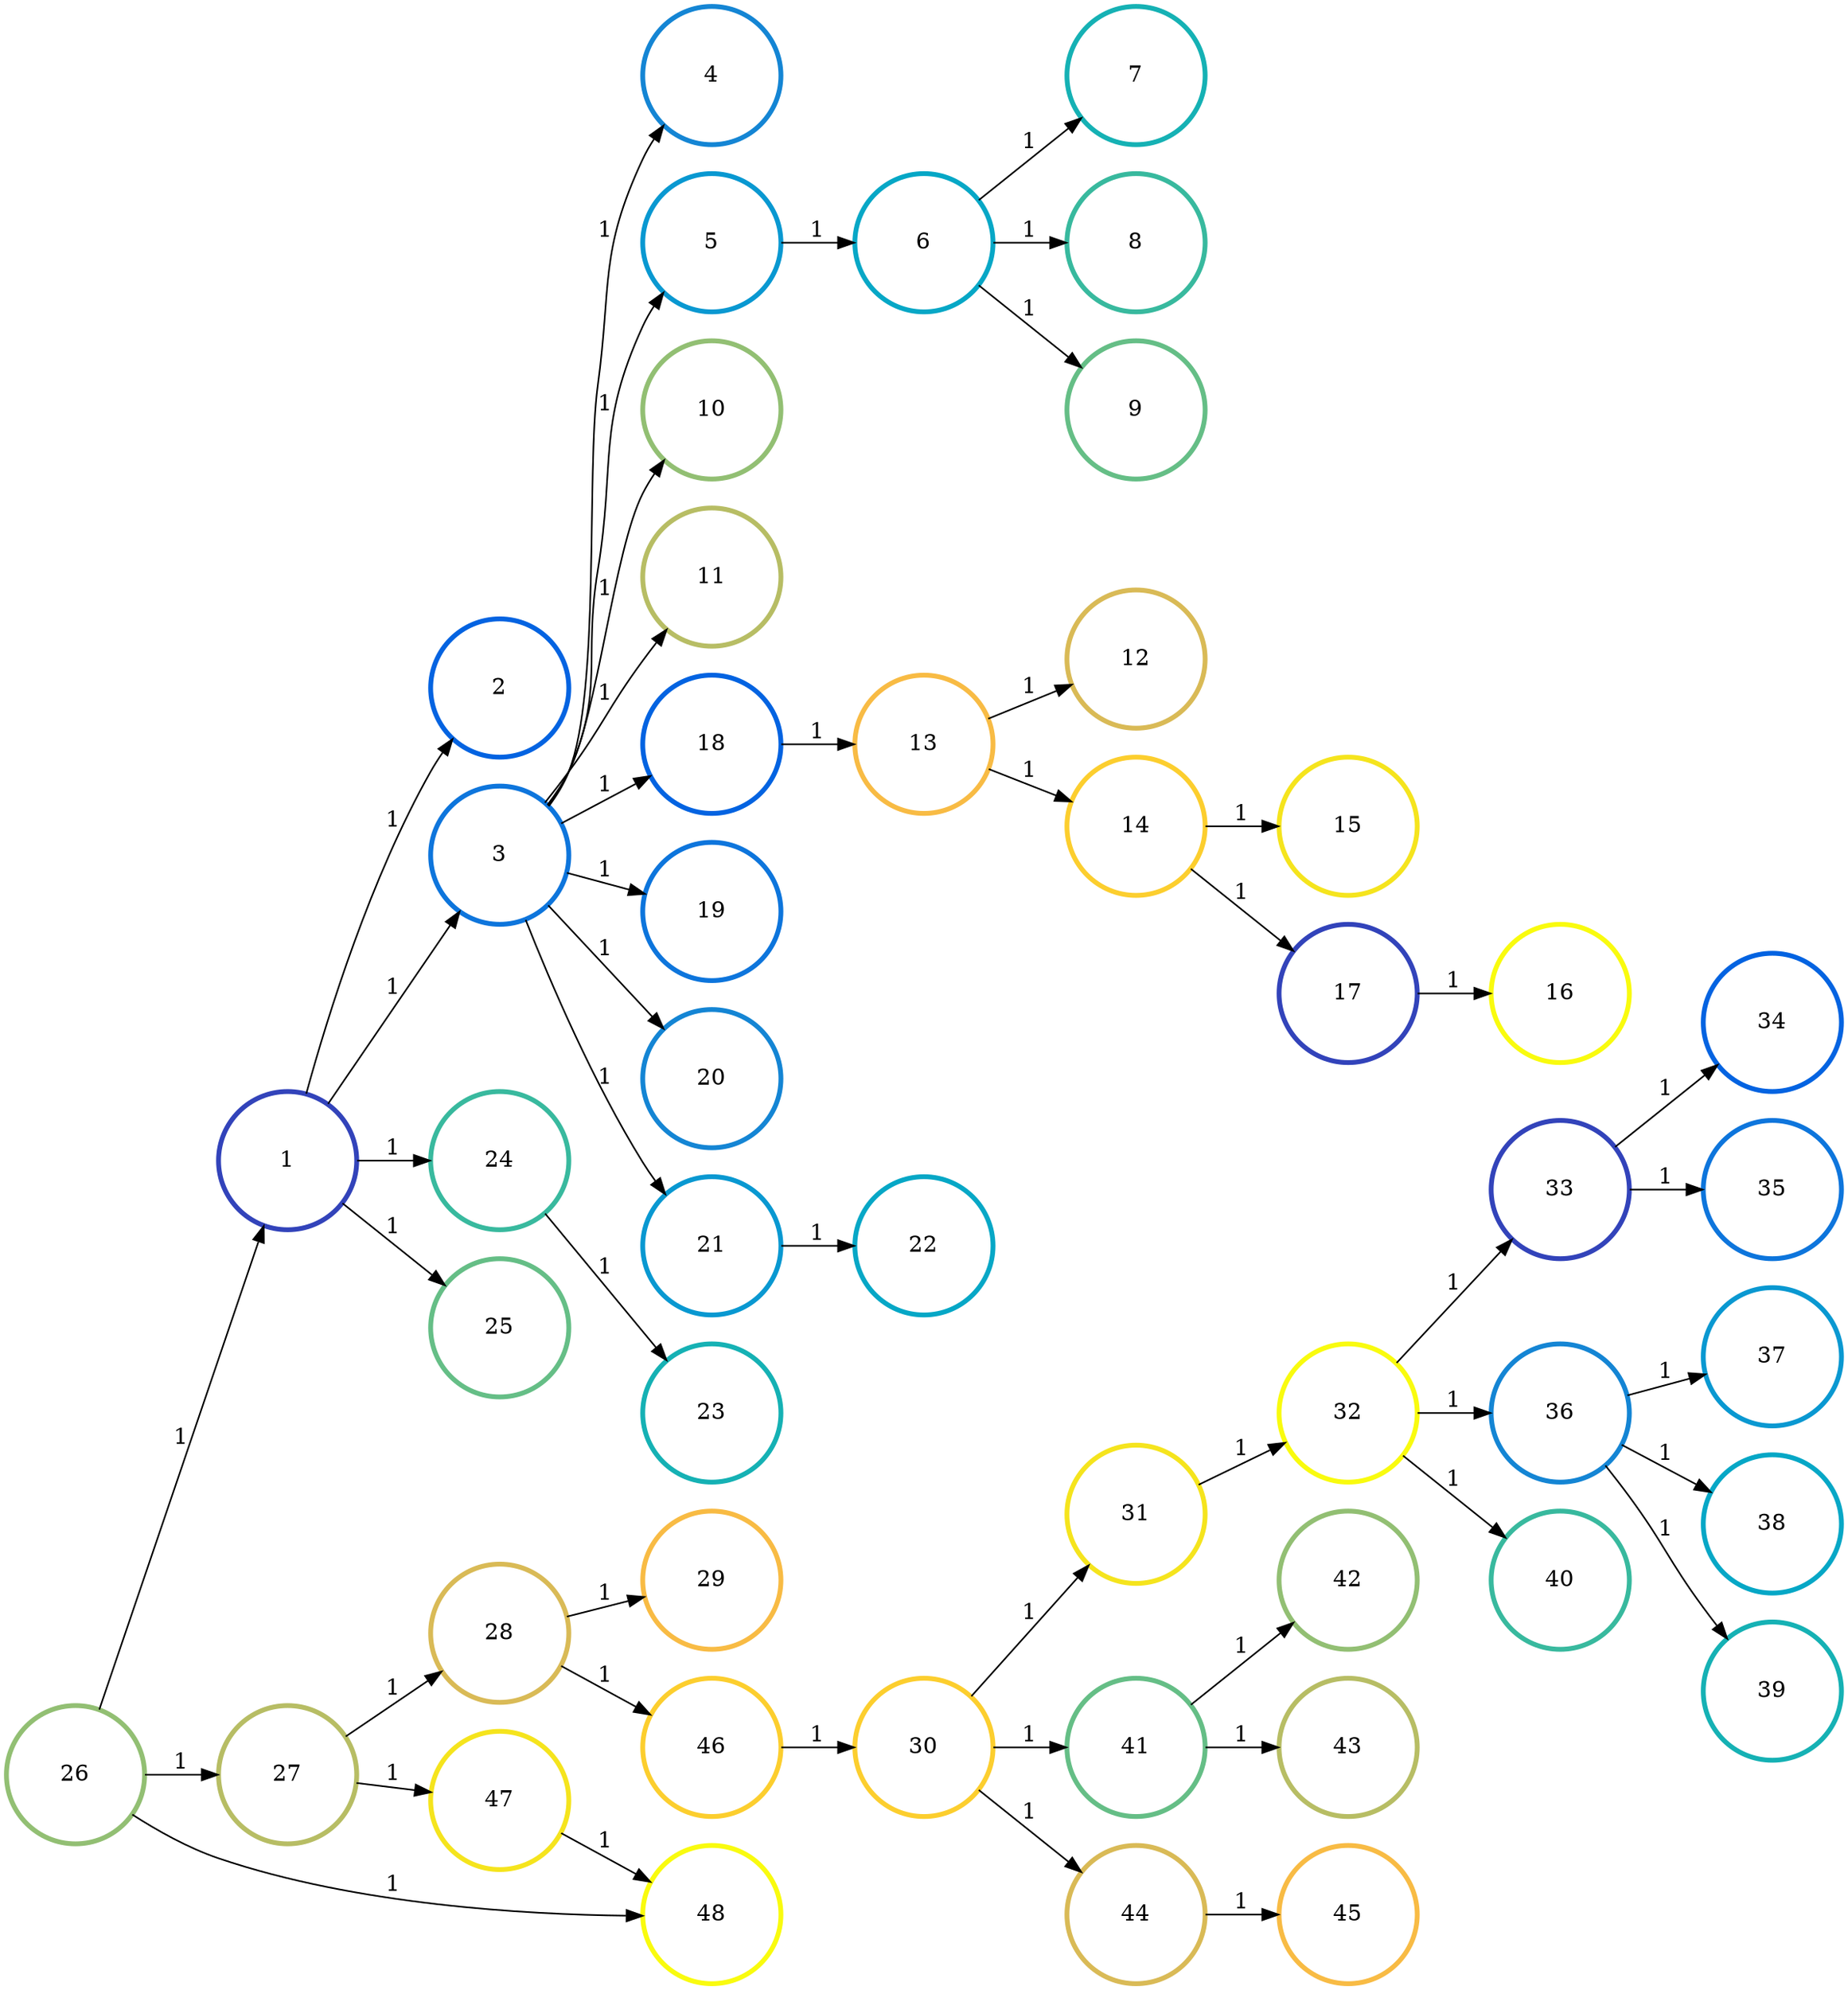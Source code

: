 digraph N {
	overlap="false"
	rankdir="LR"
	0 [label="1",width=1.2,height=1.2,style="",penwidth=3,color="#3243BA"]
	1 [label="2",width=1.2,height=1.2,style="",penwidth=3,color="#0363E1"]
	2 [label="3",width=1.2,height=1.2,style="",penwidth=3,color="#0D75DC"]
	3 [label="4",width=1.2,height=1.2,style="",penwidth=3,color="#1485D4"]
	4 [label="5",width=1.2,height=1.2,style="",penwidth=3,color="#0998D1"]
	5 [label="6",width=1.2,height=1.2,style="",penwidth=3,color="#06A7C6"]
	6 [label="7",width=1.2,height=1.2,style="",penwidth=3,color="#15B1B4"]
	7 [label="8",width=1.2,height=1.2,style="",penwidth=3,color="#38B99E"]
	8 [label="9",width=1.2,height=1.2,style="",penwidth=3,color="#65BE86"]
	9 [label="10",width=1.2,height=1.2,style="",penwidth=3,color="#92BF73"]
	10 [label="11",width=1.2,height=1.2,style="",penwidth=3,color="#B7BD64"]
	11 [label="12",width=1.2,height=1.2,style="",penwidth=3,color="#D9BA56"]
	12 [label="13",width=1.2,height=1.2,style="",penwidth=3,color="#F8BB44"]
	13 [label="14",width=1.2,height=1.2,style="",penwidth=3,color="#FCCE2E"]
	14 [label="15",width=1.2,height=1.2,style="",penwidth=3,color="#F5E41D"]
	15 [label="16",width=1.2,height=1.2,style="",penwidth=3,color="#F9FB0E"]
	16 [label="17",width=1.2,height=1.2,style="",penwidth=3,color="#3243BA"]
	17 [label="18",width=1.2,height=1.2,style="",penwidth=3,color="#0363E1"]
	18 [label="19",width=1.2,height=1.2,style="",penwidth=3,color="#0D75DC"]
	19 [label="20",width=1.2,height=1.2,style="",penwidth=3,color="#1485D4"]
	20 [label="21",width=1.2,height=1.2,style="",penwidth=3,color="#0998D1"]
	21 [label="22",width=1.2,height=1.2,style="",penwidth=3,color="#06A7C6"]
	22 [label="23",width=1.2,height=1.2,style="",penwidth=3,color="#15B1B4"]
	23 [label="24",width=1.2,height=1.2,style="",penwidth=3,color="#38B99E"]
	24 [label="25",width=1.2,height=1.2,style="",penwidth=3,color="#65BE86"]
	25 [label="26",width=1.2,height=1.2,style="",penwidth=3,color="#92BF73"]
	26 [label="27",width=1.2,height=1.2,style="",penwidth=3,color="#B7BD64"]
	27 [label="28",width=1.2,height=1.2,style="",penwidth=3,color="#D9BA56"]
	28 [label="29",width=1.2,height=1.2,style="",penwidth=3,color="#F8BB44"]
	29 [label="30",width=1.2,height=1.2,style="",penwidth=3,color="#FCCE2E"]
	30 [label="31",width=1.2,height=1.2,style="",penwidth=3,color="#F5E41D"]
	31 [label="32",width=1.2,height=1.2,style="",penwidth=3,color="#F9FB0E"]
	32 [label="33",width=1.2,height=1.2,style="",penwidth=3,color="#3243BA"]
	33 [label="34",width=1.2,height=1.2,style="",penwidth=3,color="#0363E1"]
	34 [label="35",width=1.2,height=1.2,style="",penwidth=3,color="#0D75DC"]
	35 [label="36",width=1.2,height=1.2,style="",penwidth=3,color="#1485D4"]
	36 [label="37",width=1.2,height=1.2,style="",penwidth=3,color="#0998D1"]
	37 [label="38",width=1.2,height=1.2,style="",penwidth=3,color="#06A7C6"]
	38 [label="39",width=1.2,height=1.2,style="",penwidth=3,color="#15B1B4"]
	39 [label="40",width=1.2,height=1.2,style="",penwidth=3,color="#38B99E"]
	40 [label="41",width=1.2,height=1.2,style="",penwidth=3,color="#65BE86"]
	41 [label="42",width=1.2,height=1.2,style="",penwidth=3,color="#92BF73"]
	42 [label="43",width=1.2,height=1.2,style="",penwidth=3,color="#B7BD64"]
	43 [label="44",width=1.2,height=1.2,style="",penwidth=3,color="#D9BA56"]
	44 [label="45",width=1.2,height=1.2,style="",penwidth=3,color="#F8BB44"]
	45 [label="46",width=1.2,height=1.2,style="",penwidth=3,color="#FCCE2E"]
	46 [label="47",width=1.2,height=1.2,style="",penwidth=3,color="#F5E41D"]
	47 [label="48",width=1.2,height=1.2,style="",penwidth=3,color="#F9FB0E"]
	0 -> 1 [penwidth=1,color=black,label="1"]
	0 -> 2 [penwidth=1,color=black,label="1"]
	0 -> 23 [penwidth=1,color=black,label="1"]
	0 -> 24 [penwidth=1,color=black,label="1"]
	2 -> 3 [penwidth=1,color=black,label="1"]
	2 -> 4 [penwidth=1,color=black,label="1"]
	2 -> 9 [penwidth=1,color=black,label="1"]
	2 -> 10 [penwidth=1,color=black,label="1"]
	2 -> 17 [penwidth=1,color=black,label="1"]
	2 -> 18 [penwidth=1,color=black,label="1"]
	2 -> 19 [penwidth=1,color=black,label="1"]
	2 -> 20 [penwidth=1,color=black,label="1"]
	4 -> 5 [penwidth=1,color=black,label="1"]
	5 -> 6 [penwidth=1,color=black,label="1"]
	5 -> 7 [penwidth=1,color=black,label="1"]
	5 -> 8 [penwidth=1,color=black,label="1"]
	12 -> 11 [penwidth=1,color=black,label="1"]
	12 -> 13 [penwidth=1,color=black,label="1"]
	13 -> 14 [penwidth=1,color=black,label="1"]
	13 -> 16 [penwidth=1,color=black,label="1"]
	16 -> 15 [penwidth=1,color=black,label="1"]
	17 -> 12 [penwidth=1,color=black,label="1"]
	20 -> 21 [penwidth=1,color=black,label="1"]
	23 -> 22 [penwidth=1,color=black,label="1"]
	25 -> 0 [penwidth=1,color=black,label="1"]
	25 -> 26 [penwidth=1,color=black,label="1"]
	25 -> 47 [penwidth=1,color=black,label="1"]
	26 -> 27 [penwidth=1,color=black,label="1"]
	26 -> 46 [penwidth=1,color=black,label="1"]
	27 -> 28 [penwidth=1,color=black,label="1"]
	27 -> 45 [penwidth=1,color=black,label="1"]
	29 -> 30 [penwidth=1,color=black,label="1"]
	29 -> 40 [penwidth=1,color=black,label="1"]
	29 -> 43 [penwidth=1,color=black,label="1"]
	30 -> 31 [penwidth=1,color=black,label="1"]
	31 -> 32 [penwidth=1,color=black,label="1"]
	31 -> 35 [penwidth=1,color=black,label="1"]
	31 -> 39 [penwidth=1,color=black,label="1"]
	32 -> 33 [penwidth=1,color=black,label="1"]
	32 -> 34 [penwidth=1,color=black,label="1"]
	35 -> 36 [penwidth=1,color=black,label="1"]
	35 -> 37 [penwidth=1,color=black,label="1"]
	35 -> 38 [penwidth=1,color=black,label="1"]
	40 -> 41 [penwidth=1,color=black,label="1"]
	40 -> 42 [penwidth=1,color=black,label="1"]
	43 -> 44 [penwidth=1,color=black,label="1"]
	45 -> 29 [penwidth=1,color=black,label="1"]
	46 -> 47 [penwidth=1,color=black,label="1"]
}
